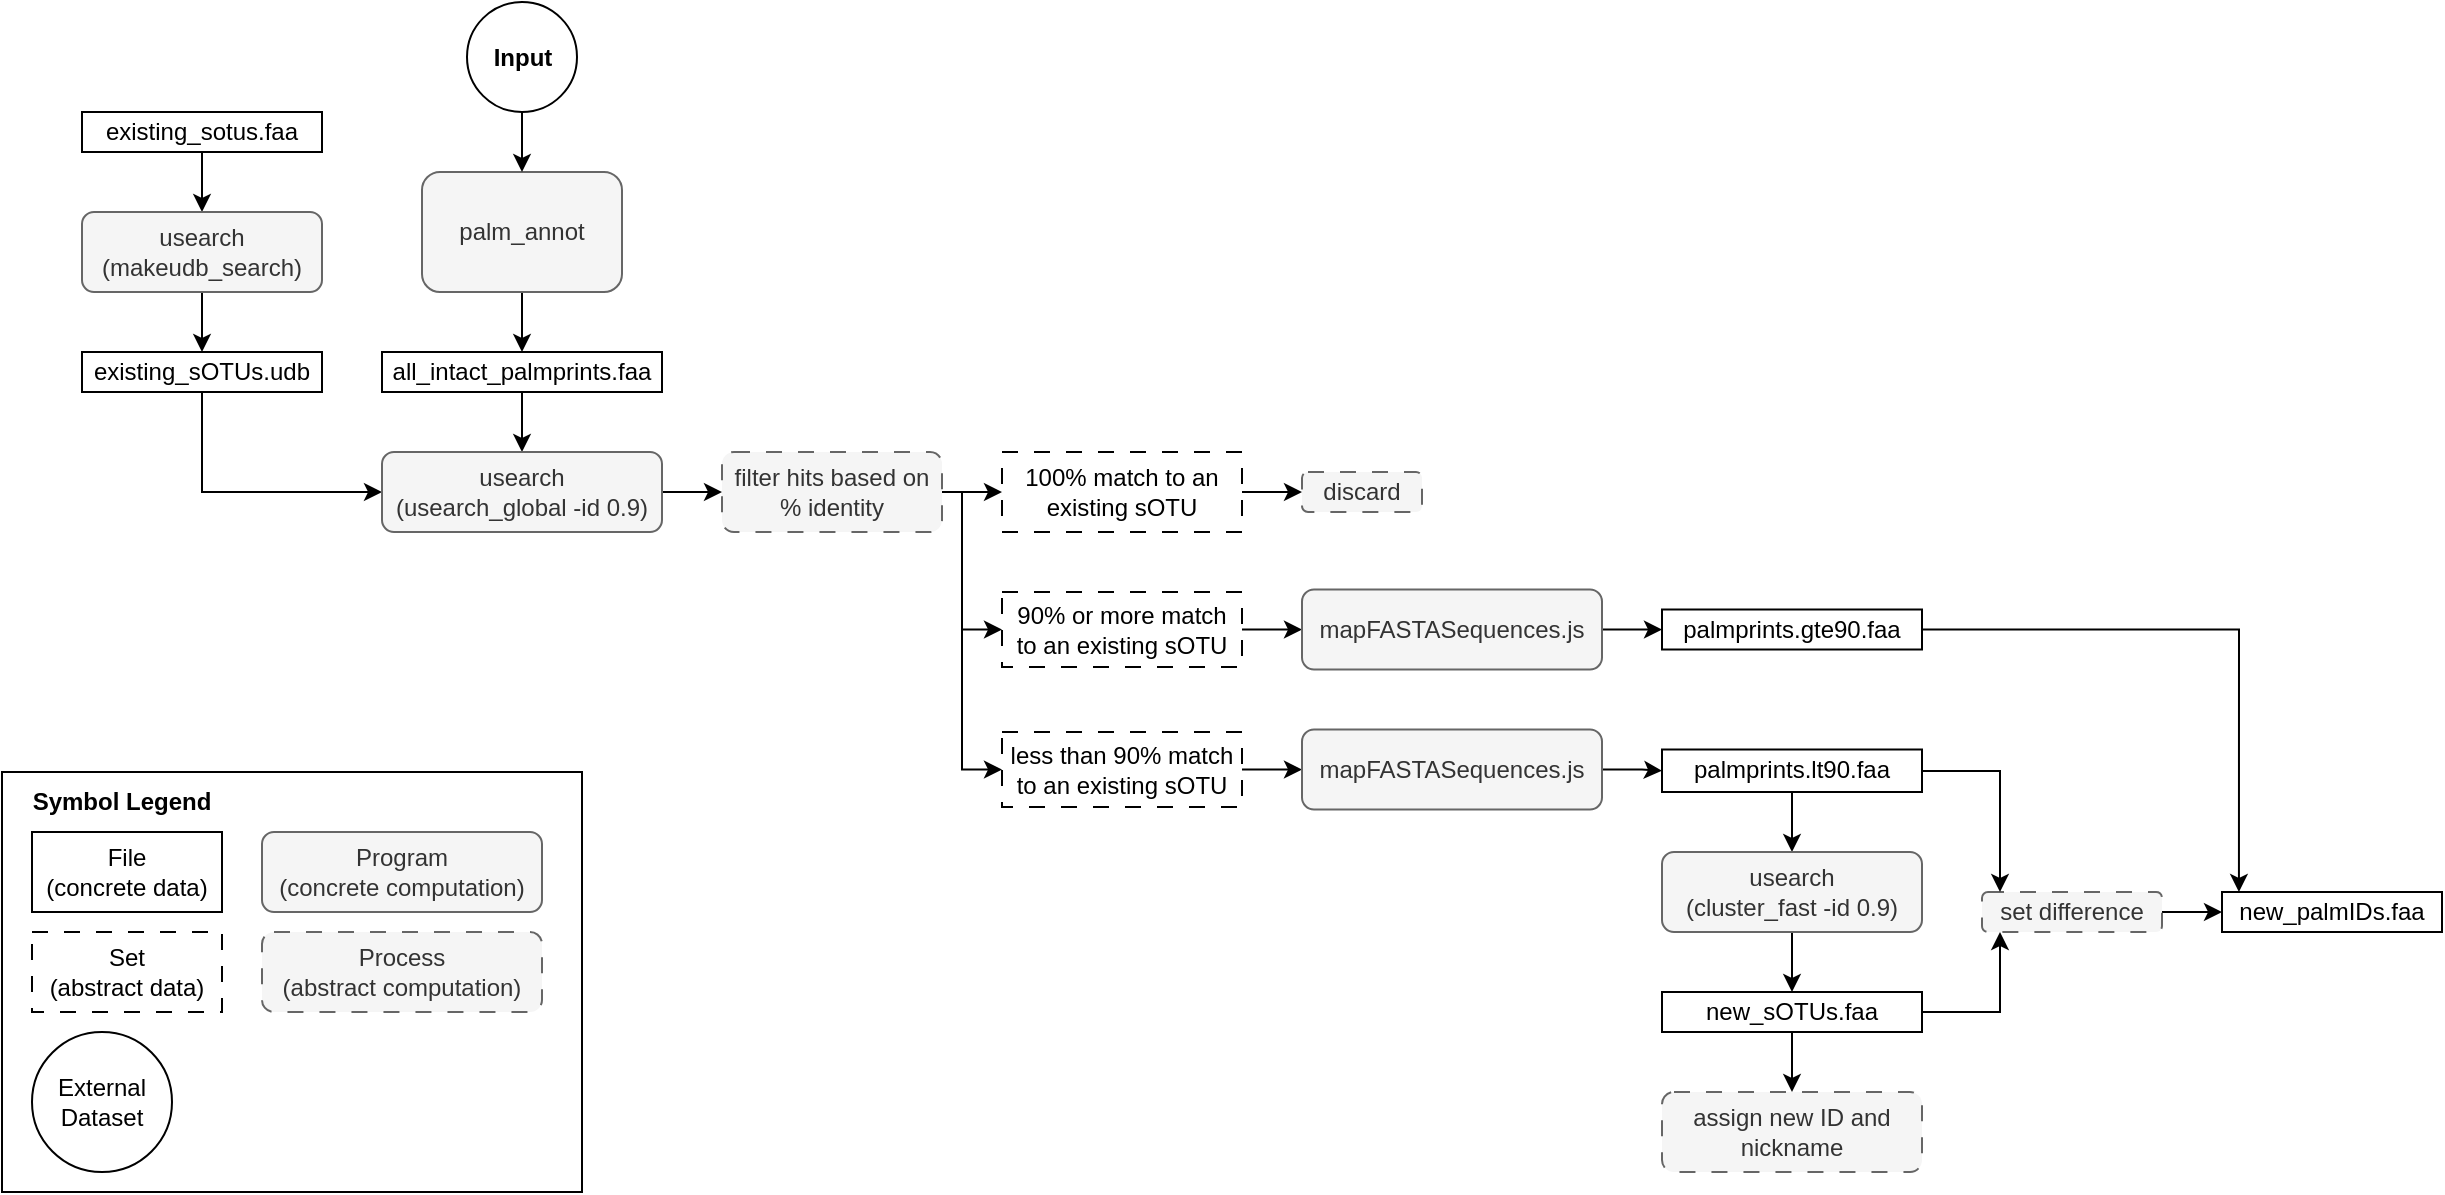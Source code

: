 <mxfile version="24.7.5">
  <diagram name="Page-1" id="xePpAwtWUjEFdL4y1r4D">
    <mxGraphModel dx="571" dy="524" grid="1" gridSize="10" guides="1" tooltips="1" connect="1" arrows="1" fold="1" page="1" pageScale="1" pageWidth="1100" pageHeight="850" math="0" shadow="0">
      <root>
        <mxCell id="0" />
        <mxCell id="1" parent="0" />
        <mxCell id="pcEnY2RNjyqCKXGkyiXo-41" value="" style="rounded=0;whiteSpace=wrap;html=1;" parent="1" vertex="1">
          <mxGeometry x="40" y="590" width="290" height="210" as="geometry" />
        </mxCell>
        <mxCell id="pcEnY2RNjyqCKXGkyiXo-3" value="&lt;b&gt;Input&lt;/b&gt;" style="ellipse;whiteSpace=wrap;html=1;aspect=fixed;" parent="1" vertex="1">
          <mxGeometry x="272.5" y="205" width="55" height="55" as="geometry" />
        </mxCell>
        <mxCell id="pcEnY2RNjyqCKXGkyiXo-24" style="edgeStyle=none;rounded=0;orthogonalLoop=1;jettySize=auto;html=1;entryX=0.5;entryY=0;entryDx=0;entryDy=0;" parent="1" source="pcEnY2RNjyqCKXGkyiXo-5" target="pcEnY2RNjyqCKXGkyiXo-23" edge="1">
          <mxGeometry relative="1" as="geometry" />
        </mxCell>
        <mxCell id="pcEnY2RNjyqCKXGkyiXo-5" value="palm_annot" style="rounded=1;whiteSpace=wrap;html=1;fillColor=#f5f5f5;strokeColor=#666666;fontColor=#333333;" parent="1" vertex="1">
          <mxGeometry x="250" y="290" width="100" height="60" as="geometry" />
        </mxCell>
        <mxCell id="pcEnY2RNjyqCKXGkyiXo-22" style="edgeStyle=none;rounded=0;orthogonalLoop=1;jettySize=auto;html=1;entryX=0.5;entryY=0;entryDx=0;entryDy=0;" parent="1" target="pcEnY2RNjyqCKXGkyiXo-5" edge="1">
          <mxGeometry relative="1" as="geometry">
            <mxPoint x="300" y="260" as="sourcePoint" />
          </mxGeometry>
        </mxCell>
        <mxCell id="pcEnY2RNjyqCKXGkyiXo-31" style="edgeStyle=none;rounded=0;orthogonalLoop=1;jettySize=auto;html=1;entryX=0.5;entryY=0;entryDx=0;entryDy=0;" parent="1" source="pcEnY2RNjyqCKXGkyiXo-23" target="pcEnY2RNjyqCKXGkyiXo-30" edge="1">
          <mxGeometry relative="1" as="geometry" />
        </mxCell>
        <mxCell id="pcEnY2RNjyqCKXGkyiXo-23" value="&lt;div&gt;all_intact_palmprints.faa&lt;/div&gt;" style="rounded=0;whiteSpace=wrap;html=1;" parent="1" vertex="1">
          <mxGeometry x="230" y="380" width="140" height="20" as="geometry" />
        </mxCell>
        <mxCell id="pcEnY2RNjyqCKXGkyiXo-28" style="edgeStyle=none;rounded=0;orthogonalLoop=1;jettySize=auto;html=1;entryX=0.5;entryY=0;entryDx=0;entryDy=0;" parent="1" source="pcEnY2RNjyqCKXGkyiXo-25" target="pcEnY2RNjyqCKXGkyiXo-26" edge="1">
          <mxGeometry relative="1" as="geometry" />
        </mxCell>
        <mxCell id="pcEnY2RNjyqCKXGkyiXo-25" value="&lt;div&gt;existing_sotus.faa&lt;/div&gt;" style="rounded=0;whiteSpace=wrap;html=1;" parent="1" vertex="1">
          <mxGeometry x="80" y="260" width="120" height="20" as="geometry" />
        </mxCell>
        <mxCell id="pcEnY2RNjyqCKXGkyiXo-29" style="edgeStyle=none;rounded=0;orthogonalLoop=1;jettySize=auto;html=1;entryX=0.5;entryY=0;entryDx=0;entryDy=0;" parent="1" source="pcEnY2RNjyqCKXGkyiXo-26" target="pcEnY2RNjyqCKXGkyiXo-27" edge="1">
          <mxGeometry relative="1" as="geometry" />
        </mxCell>
        <mxCell id="pcEnY2RNjyqCKXGkyiXo-26" value="&lt;div&gt;usearch&lt;/div&gt;&lt;div&gt;(makeudb_search)&lt;br&gt;&lt;/div&gt;" style="rounded=1;whiteSpace=wrap;html=1;fillColor=#f5f5f5;strokeColor=#666666;fontColor=#333333;" parent="1" vertex="1">
          <mxGeometry x="80" y="310" width="120" height="40" as="geometry" />
        </mxCell>
        <mxCell id="pcEnY2RNjyqCKXGkyiXo-32" style="edgeStyle=none;rounded=0;orthogonalLoop=1;jettySize=auto;html=1;exitX=0.5;exitY=1;exitDx=0;exitDy=0;entryX=0;entryY=0.5;entryDx=0;entryDy=0;" parent="1" source="pcEnY2RNjyqCKXGkyiXo-27" target="pcEnY2RNjyqCKXGkyiXo-30" edge="1">
          <mxGeometry relative="1" as="geometry">
            <Array as="points">
              <mxPoint x="140" y="450" />
            </Array>
          </mxGeometry>
        </mxCell>
        <mxCell id="pcEnY2RNjyqCKXGkyiXo-27" value="&lt;div&gt;existing_sOTUs.udb&lt;/div&gt;" style="rounded=0;whiteSpace=wrap;html=1;" parent="1" vertex="1">
          <mxGeometry x="80" y="380" width="120" height="20" as="geometry" />
        </mxCell>
        <mxCell id="qipjCbiUXeIvuoldf0_X-13" style="edgeStyle=orthogonalEdgeStyle;rounded=0;orthogonalLoop=1;jettySize=auto;html=1;entryX=0;entryY=0.5;entryDx=0;entryDy=0;" edge="1" parent="1" source="pcEnY2RNjyqCKXGkyiXo-30" target="qipjCbiUXeIvuoldf0_X-12">
          <mxGeometry relative="1" as="geometry" />
        </mxCell>
        <mxCell id="pcEnY2RNjyqCKXGkyiXo-30" value="&lt;div&gt;usearch&lt;/div&gt;&lt;div&gt;(usearch_global -id 0.9)&lt;br&gt;&lt;/div&gt;" style="rounded=1;whiteSpace=wrap;html=1;fillColor=#f5f5f5;strokeColor=#666666;fontColor=#333333;" parent="1" vertex="1">
          <mxGeometry x="230" y="430" width="140" height="40" as="geometry" />
        </mxCell>
        <mxCell id="pcEnY2RNjyqCKXGkyiXo-35" value="&lt;div&gt;External&lt;/div&gt;&lt;div&gt;Dataset&lt;br&gt;&lt;/div&gt;" style="ellipse;whiteSpace=wrap;html=1;aspect=fixed;" parent="1" vertex="1">
          <mxGeometry x="55" y="720" width="70" height="70" as="geometry" />
        </mxCell>
        <mxCell id="pcEnY2RNjyqCKXGkyiXo-36" value="&lt;div&gt;File&lt;/div&gt;&lt;div&gt;(concrete data)&lt;br&gt;&lt;/div&gt;" style="rounded=0;whiteSpace=wrap;html=1;" parent="1" vertex="1">
          <mxGeometry x="55" y="620" width="95" height="40" as="geometry" />
        </mxCell>
        <mxCell id="pcEnY2RNjyqCKXGkyiXo-37" value="&lt;div&gt;Set&lt;/div&gt;&lt;div&gt;(abstract data)&lt;br&gt;&lt;/div&gt;" style="rounded=0;whiteSpace=wrap;html=1;dashed=1;dashPattern=8 8;" parent="1" vertex="1">
          <mxGeometry x="55" y="670" width="95" height="40" as="geometry" />
        </mxCell>
        <mxCell id="pcEnY2RNjyqCKXGkyiXo-38" value="&lt;div&gt;Program&lt;/div&gt;&lt;div&gt;(concrete computation)&lt;br&gt;&lt;/div&gt;" style="rounded=1;whiteSpace=wrap;html=1;fillColor=#f5f5f5;strokeColor=#666666;fontColor=#333333;" parent="1" vertex="1">
          <mxGeometry x="170" y="620" width="140" height="40" as="geometry" />
        </mxCell>
        <mxCell id="pcEnY2RNjyqCKXGkyiXo-40" value="Symbol Legend" style="text;html=1;align=center;verticalAlign=middle;whiteSpace=wrap;rounded=0;fontStyle=1" parent="1" vertex="1">
          <mxGeometry x="50" y="590" width="100" height="30" as="geometry" />
        </mxCell>
        <mxCell id="pcEnY2RNjyqCKXGkyiXo-48" value="&lt;div&gt;Process&lt;/div&gt;&lt;div&gt;(abstract computation)&lt;br&gt;&lt;/div&gt;" style="rounded=1;whiteSpace=wrap;html=1;fillColor=#f5f5f5;strokeColor=#666666;fontColor=#333333;dashed=1;dashPattern=8 8;" parent="1" vertex="1">
          <mxGeometry x="170" y="670" width="140" height="40" as="geometry" />
        </mxCell>
        <mxCell id="qipjCbiUXeIvuoldf0_X-33" style="edgeStyle=orthogonalEdgeStyle;rounded=0;orthogonalLoop=1;jettySize=auto;html=1;entryX=0;entryY=0.5;entryDx=0;entryDy=0;" edge="1" parent="1" source="qipjCbiUXeIvuoldf0_X-3" target="qipjCbiUXeIvuoldf0_X-32">
          <mxGeometry relative="1" as="geometry" />
        </mxCell>
        <mxCell id="qipjCbiUXeIvuoldf0_X-3" value="&lt;div&gt;&lt;span style=&quot;background-color: initial;&quot;&gt;100% match to an existing sOTU&lt;/span&gt;&lt;br&gt;&lt;/div&gt;" style="rounded=0;whiteSpace=wrap;html=1;dashed=1;dashPattern=8 8;" vertex="1" parent="1">
          <mxGeometry x="540" y="430" width="120" height="40" as="geometry" />
        </mxCell>
        <mxCell id="qipjCbiUXeIvuoldf0_X-20" style="edgeStyle=orthogonalEdgeStyle;rounded=0;orthogonalLoop=1;jettySize=auto;html=1;entryX=0;entryY=0.5;entryDx=0;entryDy=0;" edge="1" parent="1" source="qipjCbiUXeIvuoldf0_X-4" target="qipjCbiUXeIvuoldf0_X-17">
          <mxGeometry relative="1" as="geometry" />
        </mxCell>
        <mxCell id="qipjCbiUXeIvuoldf0_X-4" value="&lt;div&gt;&lt;span style=&quot;background-color: initial;&quot;&gt;90% or more match to an existing sOTU&lt;/span&gt;&lt;br&gt;&lt;/div&gt;" style="rounded=0;whiteSpace=wrap;html=1;dashed=1;dashPattern=8 8;" vertex="1" parent="1">
          <mxGeometry x="540" y="500" width="120" height="37.5" as="geometry" />
        </mxCell>
        <mxCell id="qipjCbiUXeIvuoldf0_X-21" style="edgeStyle=orthogonalEdgeStyle;rounded=0;orthogonalLoop=1;jettySize=auto;html=1;entryX=0;entryY=0.5;entryDx=0;entryDy=0;" edge="1" parent="1" source="qipjCbiUXeIvuoldf0_X-9" target="qipjCbiUXeIvuoldf0_X-18">
          <mxGeometry relative="1" as="geometry" />
        </mxCell>
        <mxCell id="qipjCbiUXeIvuoldf0_X-9" value="&lt;div&gt;&lt;span style=&quot;background-color: initial;&quot;&gt;less than 90% match to an existing sOTU&lt;/span&gt;&lt;br&gt;&lt;/div&gt;" style="rounded=0;whiteSpace=wrap;html=1;dashed=1;dashPattern=8 8;" vertex="1" parent="1">
          <mxGeometry x="540" y="570" width="120" height="37.5" as="geometry" />
        </mxCell>
        <mxCell id="qipjCbiUXeIvuoldf0_X-14" style="edgeStyle=orthogonalEdgeStyle;rounded=0;orthogonalLoop=1;jettySize=auto;html=1;entryX=0;entryY=0.5;entryDx=0;entryDy=0;" edge="1" parent="1" source="qipjCbiUXeIvuoldf0_X-12" target="qipjCbiUXeIvuoldf0_X-3">
          <mxGeometry relative="1" as="geometry" />
        </mxCell>
        <mxCell id="qipjCbiUXeIvuoldf0_X-15" style="edgeStyle=orthogonalEdgeStyle;rounded=0;orthogonalLoop=1;jettySize=auto;html=1;entryX=0;entryY=0.5;entryDx=0;entryDy=0;" edge="1" parent="1" source="qipjCbiUXeIvuoldf0_X-12" target="qipjCbiUXeIvuoldf0_X-4">
          <mxGeometry relative="1" as="geometry">
            <Array as="points">
              <mxPoint x="520" y="450" />
              <mxPoint x="520" y="519" />
            </Array>
          </mxGeometry>
        </mxCell>
        <mxCell id="qipjCbiUXeIvuoldf0_X-16" style="edgeStyle=orthogonalEdgeStyle;rounded=0;orthogonalLoop=1;jettySize=auto;html=1;entryX=0;entryY=0.5;entryDx=0;entryDy=0;" edge="1" parent="1" source="qipjCbiUXeIvuoldf0_X-12" target="qipjCbiUXeIvuoldf0_X-9">
          <mxGeometry relative="1" as="geometry">
            <Array as="points">
              <mxPoint x="520" y="450" />
              <mxPoint x="520" y="589" />
            </Array>
          </mxGeometry>
        </mxCell>
        <mxCell id="qipjCbiUXeIvuoldf0_X-12" value="filter hits based on % identity" style="rounded=1;whiteSpace=wrap;html=1;fillColor=#f5f5f5;strokeColor=#666666;fontColor=#333333;dashed=1;dashPattern=8 8;" vertex="1" parent="1">
          <mxGeometry x="400" y="430" width="110" height="40" as="geometry" />
        </mxCell>
        <mxCell id="qipjCbiUXeIvuoldf0_X-24" style="edgeStyle=orthogonalEdgeStyle;rounded=0;orthogonalLoop=1;jettySize=auto;html=1;entryX=0;entryY=0.5;entryDx=0;entryDy=0;" edge="1" parent="1" source="qipjCbiUXeIvuoldf0_X-17" target="qipjCbiUXeIvuoldf0_X-22">
          <mxGeometry relative="1" as="geometry" />
        </mxCell>
        <mxCell id="qipjCbiUXeIvuoldf0_X-17" value="mapFASTASequences.js" style="rounded=1;whiteSpace=wrap;html=1;fillColor=#f5f5f5;strokeColor=#666666;fontColor=#333333;" vertex="1" parent="1">
          <mxGeometry x="690" y="498.75" width="150" height="40" as="geometry" />
        </mxCell>
        <mxCell id="qipjCbiUXeIvuoldf0_X-25" style="edgeStyle=orthogonalEdgeStyle;rounded=0;orthogonalLoop=1;jettySize=auto;html=1;entryX=0;entryY=0.5;entryDx=0;entryDy=0;" edge="1" parent="1" source="qipjCbiUXeIvuoldf0_X-18" target="qipjCbiUXeIvuoldf0_X-23">
          <mxGeometry relative="1" as="geometry" />
        </mxCell>
        <mxCell id="qipjCbiUXeIvuoldf0_X-18" value="mapFASTASequences.js" style="rounded=1;whiteSpace=wrap;html=1;fillColor=#f5f5f5;strokeColor=#666666;fontColor=#333333;" vertex="1" parent="1">
          <mxGeometry x="690" y="568.75" width="150" height="40" as="geometry" />
        </mxCell>
        <mxCell id="qipjCbiUXeIvuoldf0_X-22" value="&lt;div&gt;palmprints.gte90.faa&lt;/div&gt;" style="rounded=0;whiteSpace=wrap;html=1;" vertex="1" parent="1">
          <mxGeometry x="870" y="508.75" width="130" height="20" as="geometry" />
        </mxCell>
        <mxCell id="qipjCbiUXeIvuoldf0_X-31" style="edgeStyle=orthogonalEdgeStyle;rounded=0;orthogonalLoop=1;jettySize=auto;html=1;entryX=0.5;entryY=0;entryDx=0;entryDy=0;" edge="1" parent="1" source="qipjCbiUXeIvuoldf0_X-23" target="qipjCbiUXeIvuoldf0_X-27">
          <mxGeometry relative="1" as="geometry" />
        </mxCell>
        <mxCell id="qipjCbiUXeIvuoldf0_X-23" value="&lt;div&gt;palmprints.lt90.faa&lt;/div&gt;" style="rounded=0;whiteSpace=wrap;html=1;" vertex="1" parent="1">
          <mxGeometry x="870" y="578.75" width="130" height="21.25" as="geometry" />
        </mxCell>
        <mxCell id="qipjCbiUXeIvuoldf0_X-26" style="edgeStyle=none;rounded=0;orthogonalLoop=1;jettySize=auto;html=1;entryX=0.5;entryY=0;entryDx=0;entryDy=0;" edge="1" parent="1" source="qipjCbiUXeIvuoldf0_X-27" target="qipjCbiUXeIvuoldf0_X-28">
          <mxGeometry relative="1" as="geometry" />
        </mxCell>
        <mxCell id="qipjCbiUXeIvuoldf0_X-27" value="&lt;div&gt;usearch&lt;/div&gt;&lt;div&gt;(cluster_fast -id 0.9)&lt;br&gt;&lt;/div&gt;" style="rounded=1;whiteSpace=wrap;html=1;fillColor=#f5f5f5;strokeColor=#666666;fontColor=#333333;" vertex="1" parent="1">
          <mxGeometry x="870" y="630" width="130" height="40" as="geometry" />
        </mxCell>
        <mxCell id="qipjCbiUXeIvuoldf0_X-37" style="edgeStyle=orthogonalEdgeStyle;rounded=0;orthogonalLoop=1;jettySize=auto;html=1;entryX=0.5;entryY=0;entryDx=0;entryDy=0;" edge="1" parent="1" source="qipjCbiUXeIvuoldf0_X-28" target="qipjCbiUXeIvuoldf0_X-36">
          <mxGeometry relative="1" as="geometry" />
        </mxCell>
        <mxCell id="qipjCbiUXeIvuoldf0_X-28" value="&lt;div&gt;new_sOTUs.faa&lt;/div&gt;" style="rounded=0;whiteSpace=wrap;html=1;" vertex="1" parent="1">
          <mxGeometry x="870" y="700" width="130" height="20" as="geometry" />
        </mxCell>
        <mxCell id="qipjCbiUXeIvuoldf0_X-32" value="discard" style="rounded=1;whiteSpace=wrap;html=1;fillColor=#f5f5f5;strokeColor=#666666;fontColor=#333333;dashed=1;dashPattern=8 8;" vertex="1" parent="1">
          <mxGeometry x="690" y="440" width="60" height="20" as="geometry" />
        </mxCell>
        <mxCell id="qipjCbiUXeIvuoldf0_X-36" value="assign new ID and nickname" style="rounded=1;whiteSpace=wrap;html=1;fillColor=#f5f5f5;strokeColor=#666666;fontColor=#333333;dashed=1;dashPattern=8 8;" vertex="1" parent="1">
          <mxGeometry x="870" y="750" width="130" height="40" as="geometry" />
        </mxCell>
        <mxCell id="qipjCbiUXeIvuoldf0_X-45" style="edgeStyle=orthogonalEdgeStyle;rounded=0;orthogonalLoop=1;jettySize=auto;html=1;entryX=0;entryY=0.5;entryDx=0;entryDy=0;" edge="1" parent="1" source="qipjCbiUXeIvuoldf0_X-38" target="qipjCbiUXeIvuoldf0_X-44">
          <mxGeometry relative="1" as="geometry" />
        </mxCell>
        <mxCell id="qipjCbiUXeIvuoldf0_X-38" value="set difference" style="rounded=1;whiteSpace=wrap;html=1;fillColor=#f5f5f5;strokeColor=#666666;fontColor=#333333;dashed=1;dashPattern=8 8;" vertex="1" parent="1">
          <mxGeometry x="1030" y="650" width="90" height="20" as="geometry" />
        </mxCell>
        <mxCell id="qipjCbiUXeIvuoldf0_X-42" style="edgeStyle=orthogonalEdgeStyle;rounded=0;orthogonalLoop=1;jettySize=auto;html=1;entryX=0.1;entryY=1;entryDx=0;entryDy=0;entryPerimeter=0;" edge="1" parent="1" source="qipjCbiUXeIvuoldf0_X-28" target="qipjCbiUXeIvuoldf0_X-38">
          <mxGeometry relative="1" as="geometry" />
        </mxCell>
        <mxCell id="qipjCbiUXeIvuoldf0_X-43" style="edgeStyle=orthogonalEdgeStyle;rounded=0;orthogonalLoop=1;jettySize=auto;html=1;entryX=0.1;entryY=0;entryDx=0;entryDy=0;entryPerimeter=0;" edge="1" parent="1" source="qipjCbiUXeIvuoldf0_X-23" target="qipjCbiUXeIvuoldf0_X-38">
          <mxGeometry relative="1" as="geometry" />
        </mxCell>
        <mxCell id="qipjCbiUXeIvuoldf0_X-44" value="&lt;div&gt;new_palmIDs.faa&lt;/div&gt;" style="rounded=0;whiteSpace=wrap;html=1;" vertex="1" parent="1">
          <mxGeometry x="1150" y="650" width="110" height="20" as="geometry" />
        </mxCell>
        <mxCell id="qipjCbiUXeIvuoldf0_X-46" style="edgeStyle=orthogonalEdgeStyle;rounded=0;orthogonalLoop=1;jettySize=auto;html=1;entryX=0.077;entryY=0;entryDx=0;entryDy=0;entryPerimeter=0;" edge="1" parent="1" source="qipjCbiUXeIvuoldf0_X-22" target="qipjCbiUXeIvuoldf0_X-44">
          <mxGeometry relative="1" as="geometry" />
        </mxCell>
      </root>
    </mxGraphModel>
  </diagram>
</mxfile>
